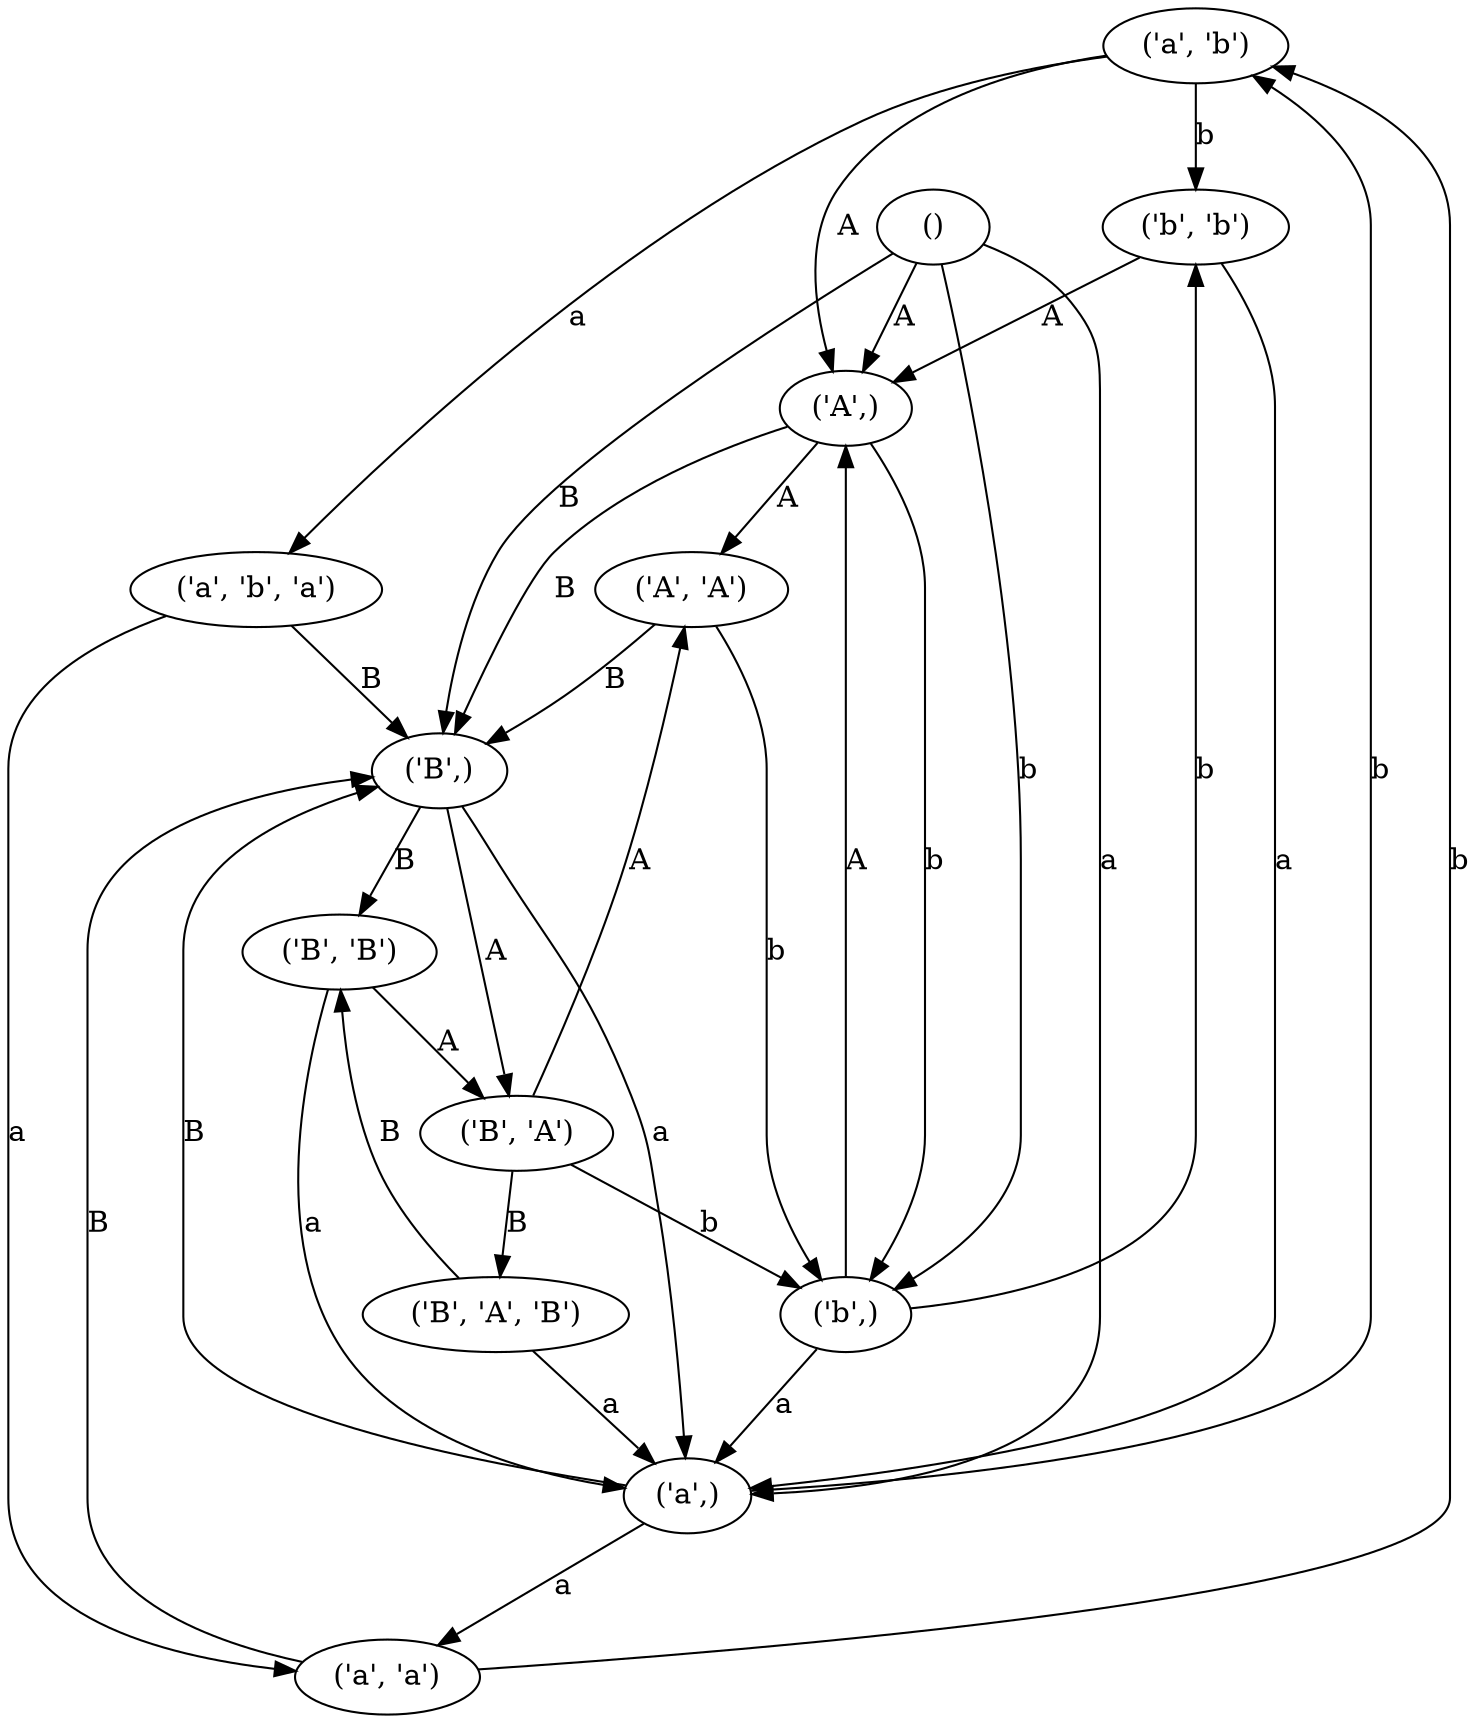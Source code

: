 digraph{
  "('a', 'b')";
  "('B', 'A', 'B')";
  "('A', 'A')";
  "('B', 'B')";
  "('b', 'b')";
  "('B', 'A')";
  "('B',)";
  "()";
  "('b',)";
  "('a', 'a')";
  "('A',)";
  "('a', 'b', 'a')";
  "('a',)";
  "('a', 'b')" -> "('A',)" [label="A"];
  "('a', 'b')" -> "('a', 'b', 'a')" [label="a"];
  "('a', 'b')" -> "('b', 'b')" [label="b"];
  "('B', 'A', 'B')" -> "('a',)" [label="a"];
  "('B', 'A', 'B')" -> "('B', 'B')" [label="B"];
  "('A', 'A')" -> "('B',)" [label="B"];
  "('A', 'A')" -> "('b',)" [label="b"];
  "('B', 'B')" -> "('B', 'A')" [label="A"];
  "('B', 'B')" -> "('a',)" [label="a"];
  "('b', 'b')" -> "('A',)" [label="A"];
  "('b', 'b')" -> "('a',)" [label="a"];
  "('B', 'A')" -> "('B', 'A', 'B')" [label="B"];
  "('B', 'A')" -> "('A', 'A')" [label="A"];
  "('B', 'A')" -> "('b',)" [label="b"];
  "('B',)" -> "('B', 'A')" [label="A"];
  "('B',)" -> "('a',)" [label="a"];
  "('B',)" -> "('B', 'B')" [label="B"];
  "()" -> "('A',)" [label="A"];
  "()" -> "('B',)" [label="B"];
  "()" -> "('a',)" [label="a"];
  "()" -> "('b',)" [label="b"];
  "('b',)" -> "('A',)" [label="A"];
  "('b',)" -> "('a',)" [label="a"];
  "('b',)" -> "('b', 'b')" [label="b"];
  "('a', 'a')" -> "('B',)" [label="B"];
  "('a', 'a')" -> "('a', 'b')" [label="b"];
  "('A',)" -> "('B',)" [label="B"];
  "('A',)" -> "('A', 'A')" [label="A"];
  "('A',)" -> "('b',)" [label="b"];
  "('a', 'b', 'a')" -> "('a', 'a')" [label="a"];
  "('a', 'b', 'a')" -> "('B',)" [label="B"];
  "('a',)" -> "('B',)" [label="B"];
  "('a',)" -> "('a', 'a')" [label="a"];
  "('a',)" -> "('a', 'b')" [label="b"];
}
